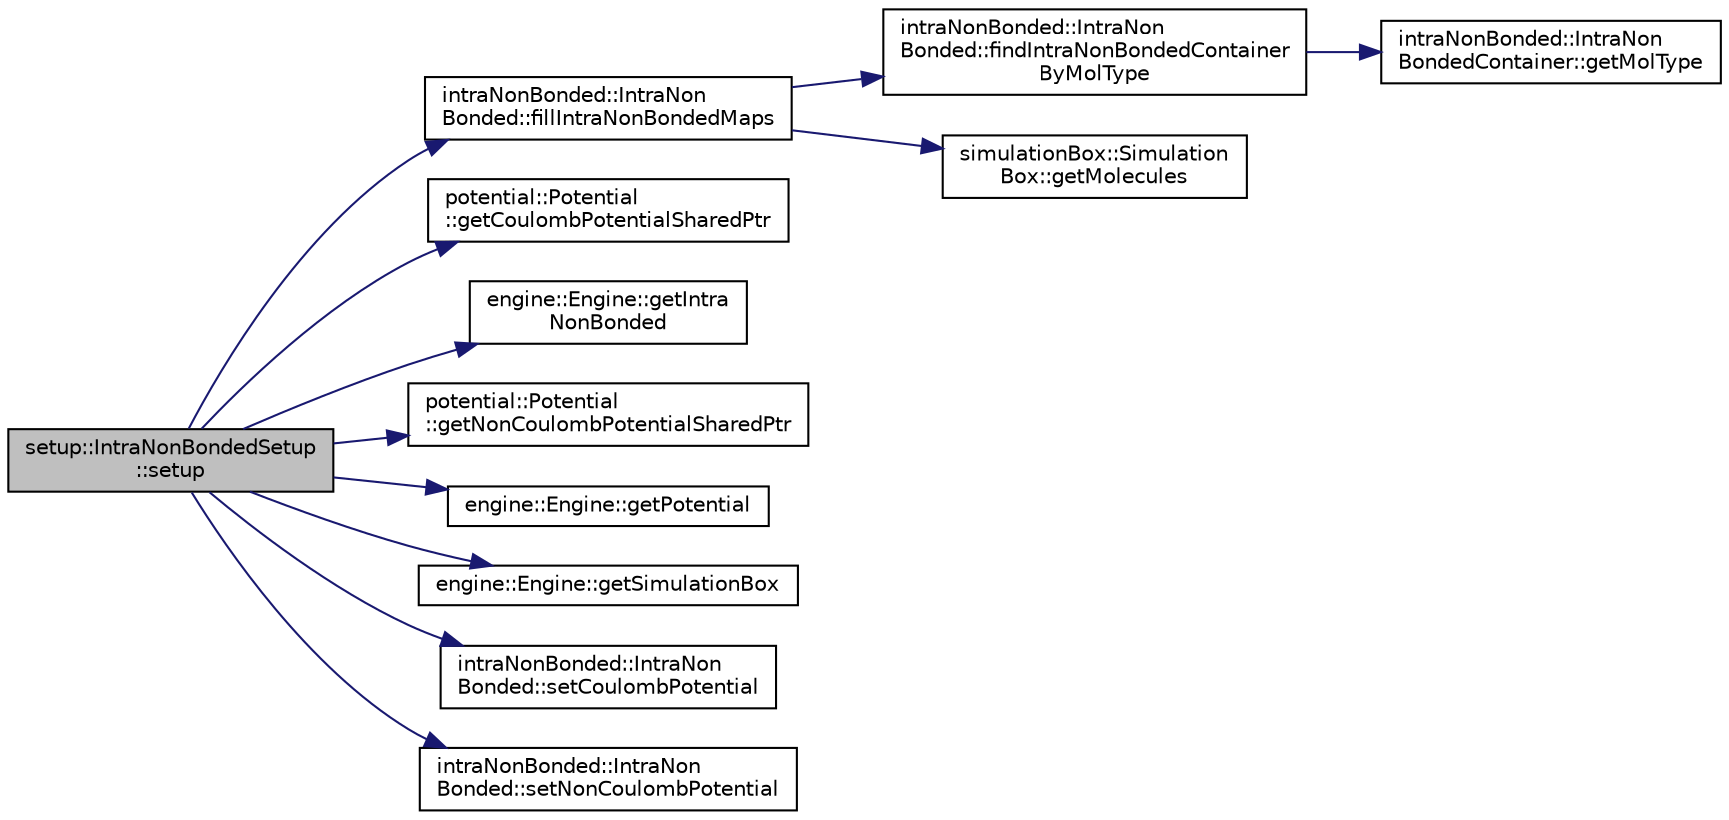 digraph "setup::IntraNonBondedSetup::setup"
{
 // LATEX_PDF_SIZE
  edge [fontname="Helvetica",fontsize="10",labelfontname="Helvetica",labelfontsize="10"];
  node [fontname="Helvetica",fontsize="10",shape=record];
  rankdir="LR";
  Node1 [label="setup::IntraNonBondedSetup\l::setup",height=0.2,width=0.4,color="black", fillcolor="grey75", style="filled", fontcolor="black",tooltip="Setup intra non bonded interactions."];
  Node1 -> Node2 [color="midnightblue",fontsize="10",style="solid",fontname="Helvetica"];
  Node2 [label="intraNonBonded::IntraNon\lBonded::fillIntraNonBondedMaps",height=0.2,width=0.4,color="black", fillcolor="white", style="filled",URL="$classintraNonBonded_1_1IntraNonBonded.html#a34edde341cda0fd7a045f467bf2845b2",tooltip="fill the _intraNonBondedMaps vector with IntraNonBondedMap objects"];
  Node2 -> Node3 [color="midnightblue",fontsize="10",style="solid",fontname="Helvetica"];
  Node3 [label="intraNonBonded::IntraNon\lBonded::findIntraNonBondedContainer\lByMolType",height=0.2,width=0.4,color="black", fillcolor="white", style="filled",URL="$classintraNonBonded_1_1IntraNonBonded.html#af9ebb548c36ffad01459bd3d15b79141",tooltip="find a intraNonBondedContainer by molType and return a pointer to it"];
  Node3 -> Node4 [color="midnightblue",fontsize="10",style="solid",fontname="Helvetica"];
  Node4 [label="intraNonBonded::IntraNon\lBondedContainer::getMolType",height=0.2,width=0.4,color="black", fillcolor="white", style="filled",URL="$classintraNonBonded_1_1IntraNonBondedContainer.html#ae4fa1f35717c909b5305b0b36a22a1fe",tooltip=" "];
  Node2 -> Node5 [color="midnightblue",fontsize="10",style="solid",fontname="Helvetica"];
  Node5 [label="simulationBox::Simulation\lBox::getMolecules",height=0.2,width=0.4,color="black", fillcolor="white", style="filled",URL="$classsimulationBox_1_1SimulationBox.html#a0b92c377f319701c1c1afa4408ac59c8",tooltip=" "];
  Node1 -> Node6 [color="midnightblue",fontsize="10",style="solid",fontname="Helvetica"];
  Node6 [label="potential::Potential\l::getCoulombPotentialSharedPtr",height=0.2,width=0.4,color="black", fillcolor="white", style="filled",URL="$classpotential_1_1Potential.html#a947551fbefa09d164e373adfa7f53549",tooltip=" "];
  Node1 -> Node7 [color="midnightblue",fontsize="10",style="solid",fontname="Helvetica"];
  Node7 [label="engine::Engine::getIntra\lNonBonded",height=0.2,width=0.4,color="black", fillcolor="white", style="filled",URL="$classengine_1_1Engine.html#a2d9680a66cc892f2ef914577250712d1",tooltip=" "];
  Node1 -> Node8 [color="midnightblue",fontsize="10",style="solid",fontname="Helvetica"];
  Node8 [label="potential::Potential\l::getNonCoulombPotentialSharedPtr",height=0.2,width=0.4,color="black", fillcolor="white", style="filled",URL="$classpotential_1_1Potential.html#a293013d841e276a9cdad64dd8bcd3845",tooltip=" "];
  Node1 -> Node9 [color="midnightblue",fontsize="10",style="solid",fontname="Helvetica"];
  Node9 [label="engine::Engine::getPotential",height=0.2,width=0.4,color="black", fillcolor="white", style="filled",URL="$classengine_1_1Engine.html#a9fcb82f7f798da8ec1f3c2b6ec2356a6",tooltip=" "];
  Node1 -> Node10 [color="midnightblue",fontsize="10",style="solid",fontname="Helvetica"];
  Node10 [label="engine::Engine::getSimulationBox",height=0.2,width=0.4,color="black", fillcolor="white", style="filled",URL="$classengine_1_1Engine.html#ace473cd47266e64aee716132e724bfbc",tooltip=" "];
  Node1 -> Node11 [color="midnightblue",fontsize="10",style="solid",fontname="Helvetica"];
  Node11 [label="intraNonBonded::IntraNon\lBonded::setCoulombPotential",height=0.2,width=0.4,color="black", fillcolor="white", style="filled",URL="$classintraNonBonded_1_1IntraNonBonded.html#a73b5b5a810948cd89030bacc3ccbb9fc",tooltip=" "];
  Node1 -> Node12 [color="midnightblue",fontsize="10",style="solid",fontname="Helvetica"];
  Node12 [label="intraNonBonded::IntraNon\lBonded::setNonCoulombPotential",height=0.2,width=0.4,color="black", fillcolor="white", style="filled",URL="$classintraNonBonded_1_1IntraNonBonded.html#a10c010c721d07a715c9a015ff91138c8",tooltip=" "];
}
